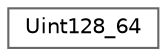 digraph "Graphical Class Hierarchy"
{
 // INTERACTIVE_SVG=YES
 // LATEX_PDF_SIZE
  bgcolor="transparent";
  edge [fontname=Helvetica,fontsize=10,labelfontname=Helvetica,labelfontsize=10];
  node [fontname=Helvetica,fontsize=10,shape=box,height=0.2,width=0.4];
  rankdir="LR";
  Node0 [id="Node000000",label="Uint128_64",height=0.2,width=0.4,color="grey40", fillcolor="white", style="filled",URL="$de/dd1/structUint128__64.html",tooltip=" "];
}
